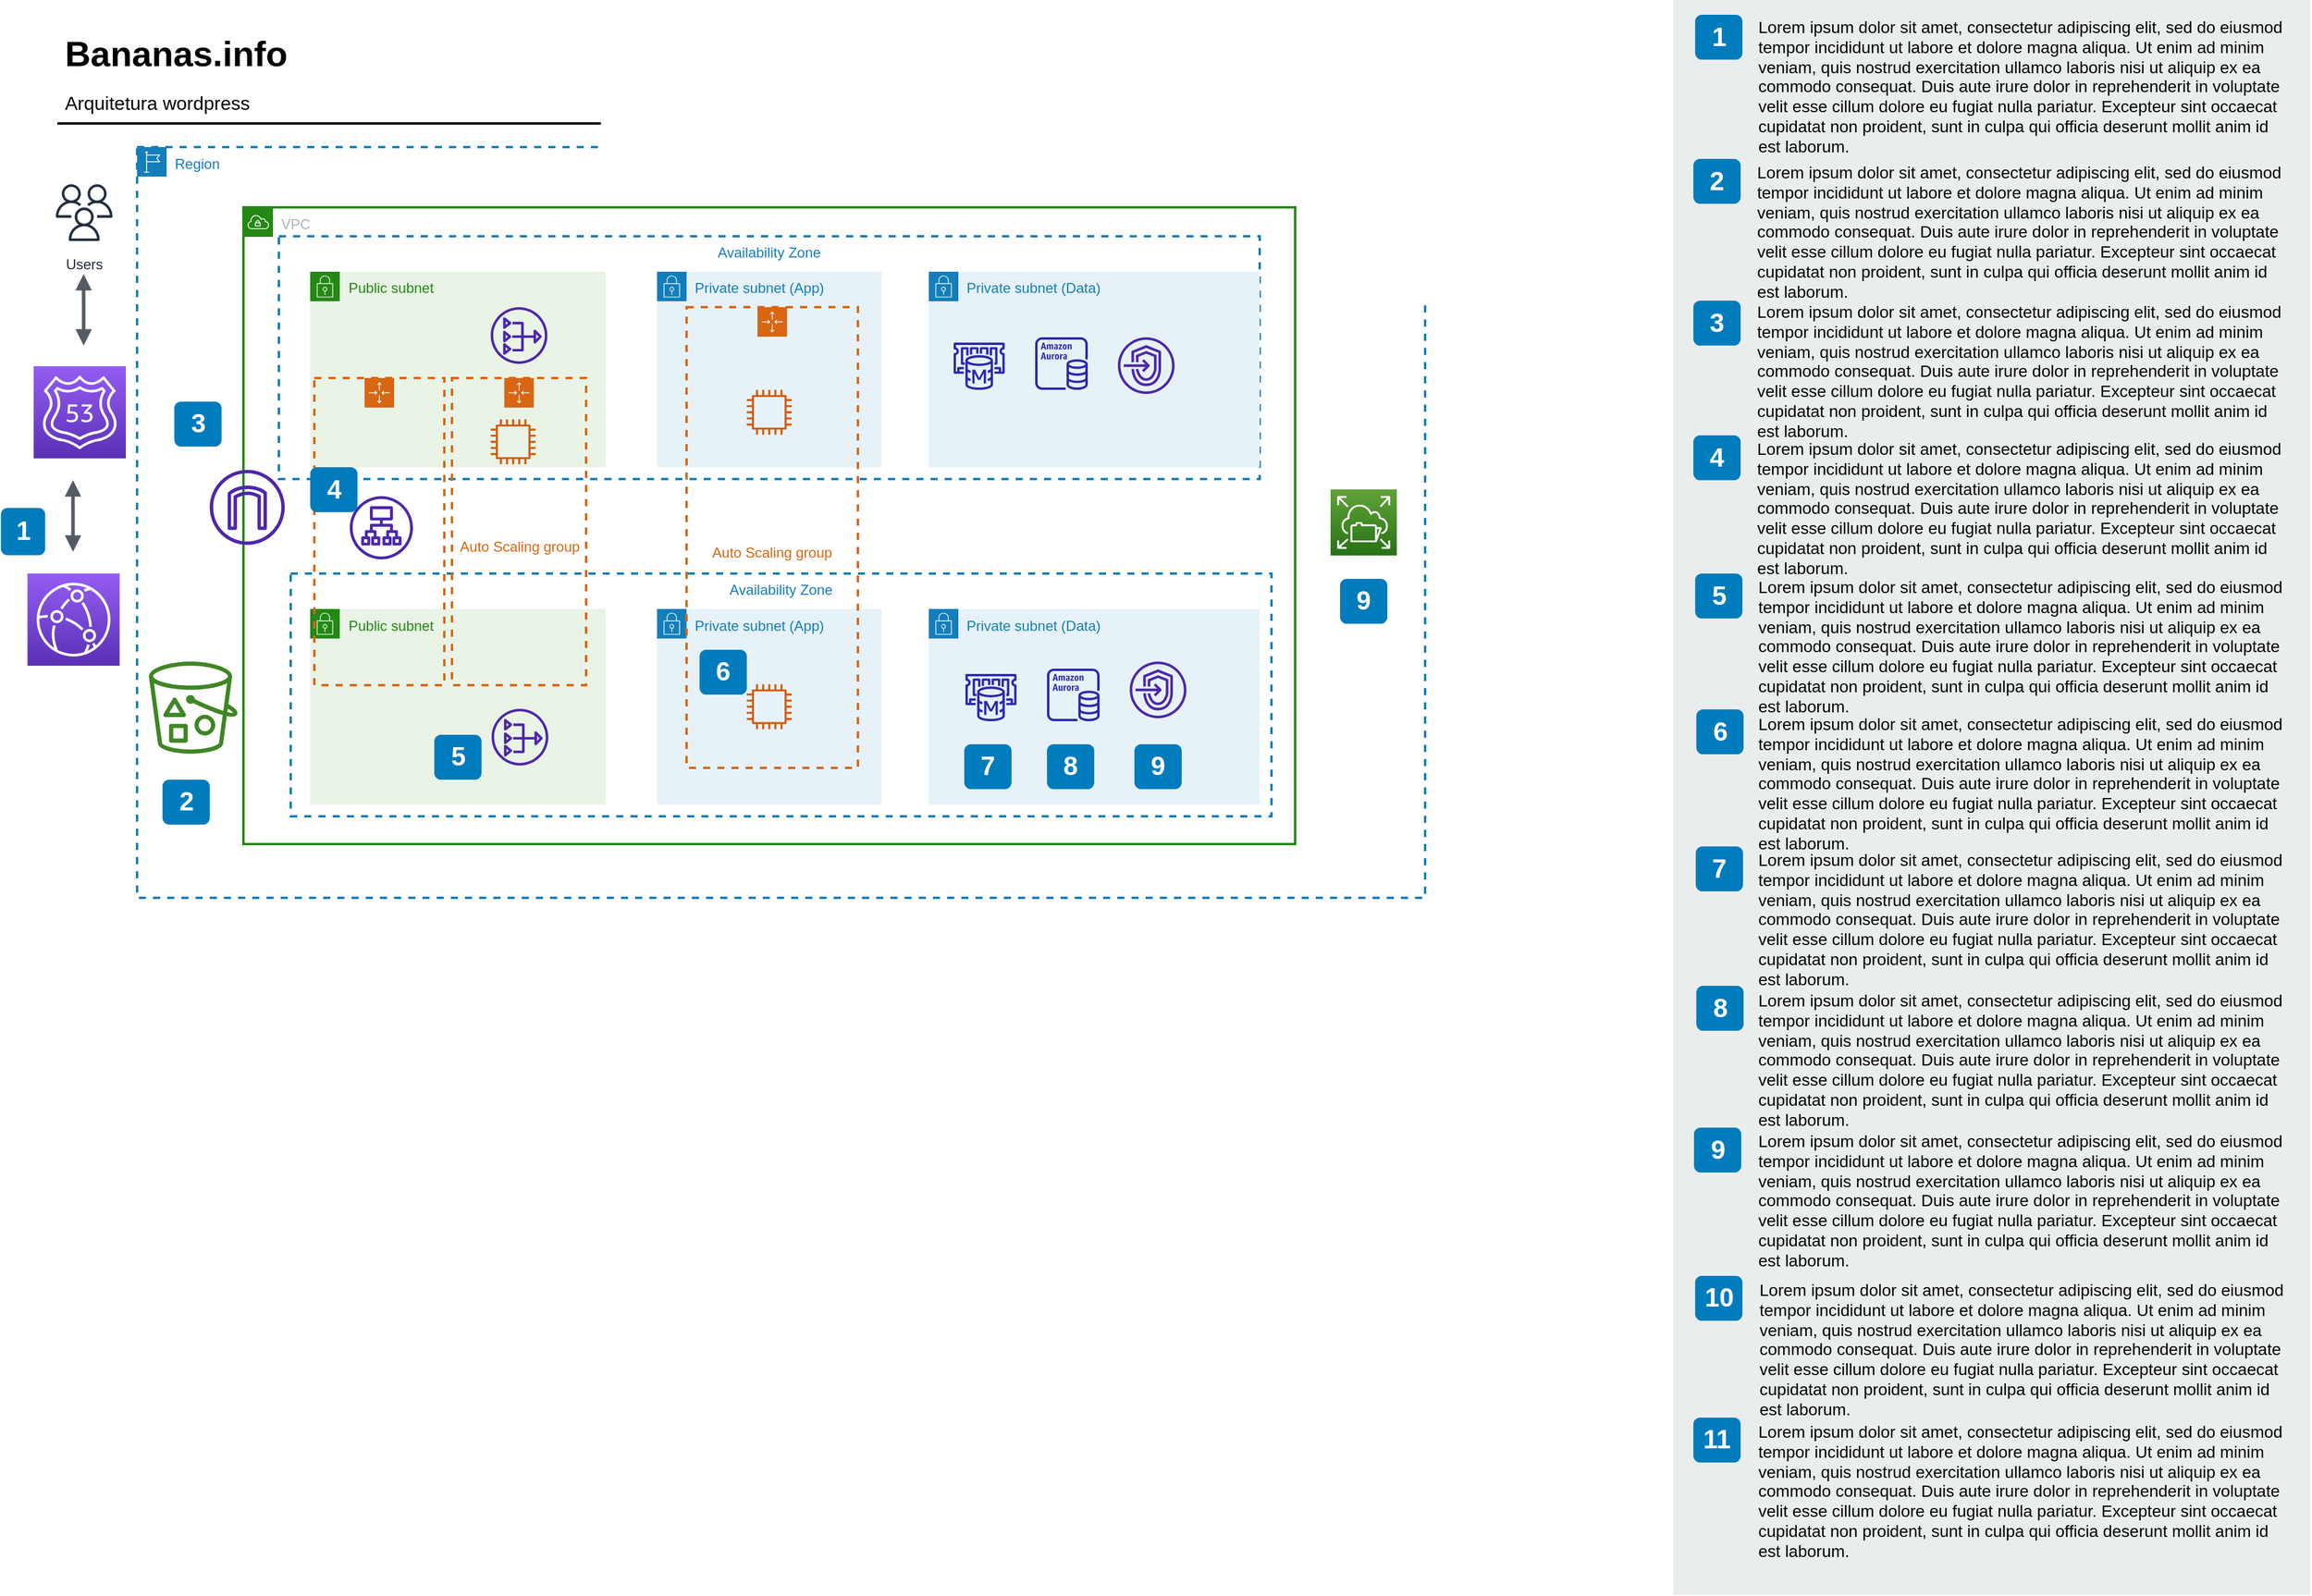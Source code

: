 <mxfile version="20.2.7" type="github">
  <diagram id="Ht1M8jgEwFfnCIfOTk4-" name="Page-1">
    <mxGraphModel dx="2946" dy="1089" grid="1" gridSize="10" guides="1" tooltips="1" connect="1" arrows="1" fold="1" page="1" pageScale="1" pageWidth="1169" pageHeight="827" math="0" shadow="0">
      <root>
        <mxCell id="0" />
        <mxCell id="1" parent="0" />
        <mxCell id="ODDjtvnDBD1kUdidFfDb-8" value="Region" style="points=[[0,0],[0.25,0],[0.5,0],[0.75,0],[1,0],[1,0.25],[1,0.5],[1,0.75],[1,1],[0.75,1],[0.5,1],[0.25,1],[0,1],[0,0.75],[0,0.5],[0,0.25]];outlineConnect=0;gradientColor=none;html=1;whiteSpace=wrap;fontSize=12;fontStyle=0;container=1;pointerEvents=0;collapsible=0;recursiveResize=0;shape=mxgraph.aws4.group;grIcon=mxgraph.aws4.group_region;strokeColor=#147EBA;fillColor=none;verticalAlign=top;align=left;spacingLeft=30;fontColor=#147EBA;dashed=1;strokeWidth=2;" vertex="1" parent="1">
          <mxGeometry x="120" y="164.5" width="1090" height="635.5" as="geometry" />
        </mxCell>
        <mxCell id="ODDjtvnDBD1kUdidFfDb-16" value="VPC" style="points=[[0,0],[0.25,0],[0.5,0],[0.75,0],[1,0],[1,0.25],[1,0.5],[1,0.75],[1,1],[0.75,1],[0.5,1],[0.25,1],[0,1],[0,0.75],[0,0.5],[0,0.25]];outlineConnect=0;gradientColor=none;html=1;whiteSpace=wrap;fontSize=12;fontStyle=0;container=1;pointerEvents=0;collapsible=0;recursiveResize=0;shape=mxgraph.aws4.group;grIcon=mxgraph.aws4.group_vpc;strokeColor=#248814;fillColor=none;verticalAlign=top;align=left;spacingLeft=30;fontColor=#AAB7B8;dashed=0;strokeWidth=2;" vertex="1" parent="ODDjtvnDBD1kUdidFfDb-8">
          <mxGeometry x="90" y="51" width="890" height="539" as="geometry" />
        </mxCell>
        <mxCell id="ODDjtvnDBD1kUdidFfDb-31" value="" style="group;strokeWidth=2;" vertex="1" connectable="0" parent="ODDjtvnDBD1kUdidFfDb-16">
          <mxGeometry x="40" y="310" width="830" height="205.5" as="geometry" />
        </mxCell>
        <mxCell id="ODDjtvnDBD1kUdidFfDb-32" value="Availability Zone" style="fillColor=none;strokeColor=#147EBA;dashed=1;verticalAlign=top;fontStyle=0;fontColor=#147EBA;strokeWidth=2;" vertex="1" parent="ODDjtvnDBD1kUdidFfDb-31">
          <mxGeometry width="830" height="205.5" as="geometry" />
        </mxCell>
        <mxCell id="ODDjtvnDBD1kUdidFfDb-33" value="Public subnet" style="points=[[0,0],[0.25,0],[0.5,0],[0.75,0],[1,0],[1,0.25],[1,0.5],[1,0.75],[1,1],[0.75,1],[0.5,1],[0.25,1],[0,1],[0,0.75],[0,0.5],[0,0.25]];outlineConnect=0;gradientColor=none;html=1;whiteSpace=wrap;fontSize=12;fontStyle=0;container=1;pointerEvents=0;collapsible=0;recursiveResize=0;shape=mxgraph.aws4.group;grIcon=mxgraph.aws4.group_security_group;grStroke=0;strokeColor=#248814;fillColor=#E9F3E6;verticalAlign=top;align=left;spacingLeft=30;fontColor=#248814;dashed=0;" vertex="1" parent="ODDjtvnDBD1kUdidFfDb-31">
          <mxGeometry x="16.5" y="30" width="250" height="165.5" as="geometry" />
        </mxCell>
        <mxCell id="ODDjtvnDBD1kUdidFfDb-34" value="Private subnet (App)" style="points=[[0,0],[0.25,0],[0.5,0],[0.75,0],[1,0],[1,0.25],[1,0.5],[1,0.75],[1,1],[0.75,1],[0.5,1],[0.25,1],[0,1],[0,0.75],[0,0.5],[0,0.25]];outlineConnect=0;gradientColor=none;html=1;whiteSpace=wrap;fontSize=12;fontStyle=0;container=1;pointerEvents=0;collapsible=0;recursiveResize=0;shape=mxgraph.aws4.group;grIcon=mxgraph.aws4.group_security_group;grStroke=0;strokeColor=#147EBA;fillColor=#E6F2F8;verticalAlign=top;align=left;spacingLeft=30;fontColor=#147EBA;dashed=0;" vertex="1" parent="ODDjtvnDBD1kUdidFfDb-31">
          <mxGeometry x="310" y="30" width="190" height="165.5" as="geometry" />
        </mxCell>
        <mxCell id="ODDjtvnDBD1kUdidFfDb-35" value="Private subnet (Data)" style="points=[[0,0],[0.25,0],[0.5,0],[0.75,0],[1,0],[1,0.25],[1,0.5],[1,0.75],[1,1],[0.75,1],[0.5,1],[0.25,1],[0,1],[0,0.75],[0,0.5],[0,0.25]];outlineConnect=0;gradientColor=none;html=1;whiteSpace=wrap;fontSize=12;fontStyle=0;container=1;pointerEvents=0;collapsible=0;recursiveResize=0;shape=mxgraph.aws4.group;grIcon=mxgraph.aws4.group_security_group;grStroke=0;strokeColor=#147EBA;fillColor=#E6F2F8;verticalAlign=top;align=left;spacingLeft=30;fontColor=#147EBA;dashed=0;" vertex="1" parent="ODDjtvnDBD1kUdidFfDb-31">
          <mxGeometry x="540" y="30" width="280" height="165.5" as="geometry" />
        </mxCell>
        <mxCell id="ODDjtvnDBD1kUdidFfDb-43" value="" style="sketch=0;outlineConnect=0;fontColor=#232F3E;gradientColor=none;fillColor=#4D27AA;strokeColor=none;dashed=0;verticalLabelPosition=bottom;verticalAlign=top;align=center;html=1;fontSize=12;fontStyle=0;aspect=fixed;pointerEvents=1;shape=mxgraph.aws4.nat_gateway;" vertex="1" parent="ODDjtvnDBD1kUdidFfDb-31">
          <mxGeometry x="170" y="114.5" width="48" height="48" as="geometry" />
        </mxCell>
        <mxCell id="ODDjtvnDBD1kUdidFfDb-47" value="" style="sketch=0;outlineConnect=0;fontColor=#232F3E;gradientColor=none;fillColor=#D45B07;strokeColor=none;dashed=0;verticalLabelPosition=bottom;verticalAlign=top;align=center;html=1;fontSize=12;fontStyle=0;aspect=fixed;pointerEvents=1;shape=mxgraph.aws4.instance2;" vertex="1" parent="ODDjtvnDBD1kUdidFfDb-31">
          <mxGeometry x="386" y="93.75" width="38" height="38" as="geometry" />
        </mxCell>
        <mxCell id="ODDjtvnDBD1kUdidFfDb-48" value="" style="sketch=0;outlineConnect=0;fontColor=#232F3E;gradientColor=none;fillColor=#2E27AD;strokeColor=none;dashed=0;verticalLabelPosition=bottom;verticalAlign=top;align=center;html=1;fontSize=12;fontStyle=0;aspect=fixed;pointerEvents=1;shape=mxgraph.aws4.elasticache_for_memcached;" vertex="1" parent="ODDjtvnDBD1kUdidFfDb-31">
          <mxGeometry x="570" y="85" width="45.22" height="40" as="geometry" />
        </mxCell>
        <mxCell id="ODDjtvnDBD1kUdidFfDb-49" value="" style="sketch=0;outlineConnect=0;fontColor=#232F3E;gradientColor=none;fillColor=#2E27AD;strokeColor=none;dashed=0;verticalLabelPosition=bottom;verticalAlign=top;align=center;html=1;fontSize=12;fontStyle=0;aspect=fixed;pointerEvents=1;shape=mxgraph.aws4.aurora_instance;" vertex="1" parent="ODDjtvnDBD1kUdidFfDb-31">
          <mxGeometry x="640" y="80.5" width="44.5" height="44.5" as="geometry" />
        </mxCell>
        <mxCell id="ODDjtvnDBD1kUdidFfDb-75" value="6" style="rounded=1;whiteSpace=wrap;html=1;fillColor=#007CBD;strokeColor=none;fontColor=#FFFFFF;fontStyle=1;fontSize=22;" vertex="1" parent="ODDjtvnDBD1kUdidFfDb-31">
          <mxGeometry x="346" y="64.5" width="40" height="38" as="geometry" />
        </mxCell>
        <mxCell id="ODDjtvnDBD1kUdidFfDb-76" value="7" style="rounded=1;whiteSpace=wrap;html=1;fillColor=#007CBD;strokeColor=none;fontColor=#FFFFFF;fontStyle=1;fontSize=22;" vertex="1" parent="ODDjtvnDBD1kUdidFfDb-31">
          <mxGeometry x="570" y="144.5" width="40" height="38" as="geometry" />
        </mxCell>
        <mxCell id="ODDjtvnDBD1kUdidFfDb-30" value="" style="group" vertex="1" connectable="0" parent="ODDjtvnDBD1kUdidFfDb-16">
          <mxGeometry x="40" y="24.5" width="830" height="468.0" as="geometry" />
        </mxCell>
        <mxCell id="ODDjtvnDBD1kUdidFfDb-29" value="Availability Zone" style="fillColor=none;strokeColor=#147EBA;dashed=1;verticalAlign=top;fontStyle=0;fontColor=#147EBA;strokeWidth=2;" vertex="1" parent="ODDjtvnDBD1kUdidFfDb-30">
          <mxGeometry x="-10" width="830" height="205.5" as="geometry" />
        </mxCell>
        <mxCell id="ODDjtvnDBD1kUdidFfDb-23" value="Public subnet" style="points=[[0,0],[0.25,0],[0.5,0],[0.75,0],[1,0],[1,0.25],[1,0.5],[1,0.75],[1,1],[0.75,1],[0.5,1],[0.25,1],[0,1],[0,0.75],[0,0.5],[0,0.25]];outlineConnect=0;gradientColor=none;html=1;whiteSpace=wrap;fontSize=12;fontStyle=0;container=1;pointerEvents=0;collapsible=0;recursiveResize=0;shape=mxgraph.aws4.group;grIcon=mxgraph.aws4.group_security_group;grStroke=0;strokeColor=#248814;fillColor=#E9F3E6;verticalAlign=top;align=left;spacingLeft=30;fontColor=#248814;dashed=0;" vertex="1" parent="ODDjtvnDBD1kUdidFfDb-30">
          <mxGeometry x="16.5" y="30" width="250" height="165.5" as="geometry" />
        </mxCell>
        <mxCell id="ODDjtvnDBD1kUdidFfDb-25" value="Private subnet (App)" style="points=[[0,0],[0.25,0],[0.5,0],[0.75,0],[1,0],[1,0.25],[1,0.5],[1,0.75],[1,1],[0.75,1],[0.5,1],[0.25,1],[0,1],[0,0.75],[0,0.5],[0,0.25]];outlineConnect=0;gradientColor=none;html=1;whiteSpace=wrap;fontSize=12;fontStyle=0;container=1;pointerEvents=0;collapsible=0;recursiveResize=0;shape=mxgraph.aws4.group;grIcon=mxgraph.aws4.group_security_group;grStroke=0;strokeColor=#147EBA;fillColor=#E6F2F8;verticalAlign=top;align=left;spacingLeft=30;fontColor=#147EBA;dashed=0;" vertex="1" parent="ODDjtvnDBD1kUdidFfDb-30">
          <mxGeometry x="310" y="30" width="190" height="165.5" as="geometry" />
        </mxCell>
        <mxCell id="ODDjtvnDBD1kUdidFfDb-27" value="Private subnet (Data)" style="points=[[0,0],[0.25,0],[0.5,0],[0.75,0],[1,0],[1,0.25],[1,0.5],[1,0.75],[1,1],[0.75,1],[0.5,1],[0.25,1],[0,1],[0,0.75],[0,0.5],[0,0.25]];outlineConnect=0;gradientColor=none;html=1;whiteSpace=wrap;fontSize=12;fontStyle=0;container=1;pointerEvents=0;collapsible=0;recursiveResize=0;shape=mxgraph.aws4.group;grIcon=mxgraph.aws4.group_security_group;grStroke=0;strokeColor=#147EBA;fillColor=#E6F2F8;verticalAlign=top;align=left;spacingLeft=30;fontColor=#147EBA;dashed=0;" vertex="1" parent="ODDjtvnDBD1kUdidFfDb-30">
          <mxGeometry x="540" y="30" width="280" height="165.5" as="geometry" />
        </mxCell>
        <mxCell id="ODDjtvnDBD1kUdidFfDb-37" value="Auto Scaling group" style="points=[[0,0],[0.25,0],[0.5,0],[0.75,0],[1,0],[1,0.25],[1,0.5],[1,0.75],[1,1],[0.75,1],[0.5,1],[0.25,1],[0,1],[0,0.75],[0,0.5],[0,0.25]];outlineConnect=0;gradientColor=none;html=1;whiteSpace=wrap;fontSize=12;fontStyle=0;container=1;pointerEvents=0;collapsible=0;recursiveResize=0;shape=mxgraph.aws4.groupCenter;grIcon=mxgraph.aws4.group_auto_scaling_group;grStroke=1;strokeColor=#D86613;fillColor=none;verticalAlign=middle;align=center;fontColor=#D86613;dashed=1;spacingTop=25;strokeWidth=2;" vertex="1" parent="ODDjtvnDBD1kUdidFfDb-30">
          <mxGeometry x="136.5" y="120" width="113.5" height="260" as="geometry" />
        </mxCell>
        <mxCell id="ODDjtvnDBD1kUdidFfDb-38" value="Auto Scaling group" style="points=[[0,0],[0.25,0],[0.5,0],[0.75,0],[1,0],[1,0.25],[1,0.5],[1,0.75],[1,1],[0.75,1],[0.5,1],[0.25,1],[0,1],[0,0.75],[0,0.5],[0,0.25]];outlineConnect=0;gradientColor=none;html=1;whiteSpace=wrap;fontSize=12;fontStyle=0;container=1;pointerEvents=0;collapsible=0;recursiveResize=0;shape=mxgraph.aws4.groupCenter;grIcon=mxgraph.aws4.group_auto_scaling_group;grStroke=1;strokeColor=#D86613;fillColor=none;verticalAlign=middle;align=center;fontColor=#D86613;dashed=1;spacingTop=25;strokeWidth=2;" vertex="1" parent="ODDjtvnDBD1kUdidFfDb-30">
          <mxGeometry x="335" y="60" width="145" height="390" as="geometry" />
        </mxCell>
        <mxCell id="ODDjtvnDBD1kUdidFfDb-39" value="" style="sketch=0;outlineConnect=0;fontColor=#232F3E;gradientColor=none;fillColor=#4D27AA;strokeColor=none;dashed=0;verticalLabelPosition=bottom;verticalAlign=top;align=center;html=1;fontSize=12;fontStyle=0;aspect=fixed;pointerEvents=1;shape=mxgraph.aws4.application_load_balancer;" vertex="1" parent="ODDjtvnDBD1kUdidFfDb-30">
          <mxGeometry x="50" y="220" width="53.5" height="53.5" as="geometry" />
        </mxCell>
        <mxCell id="ODDjtvnDBD1kUdidFfDb-41" value="" style="points=[[0,0],[0.25,0],[0.5,0],[0.75,0],[1,0],[1,0.25],[1,0.5],[1,0.75],[1,1],[0.75,1],[0.5,1],[0.25,1],[0,1],[0,0.75],[0,0.5],[0,0.25]];outlineConnect=0;gradientColor=none;html=1;whiteSpace=wrap;fontSize=12;fontStyle=0;container=1;pointerEvents=0;collapsible=0;recursiveResize=0;shape=mxgraph.aws4.groupCenter;grIcon=mxgraph.aws4.group_auto_scaling_group;grStroke=1;strokeColor=#D86613;fillColor=none;verticalAlign=top;align=center;fontColor=#D86613;dashed=1;spacingTop=25;strokeWidth=2;" vertex="1" parent="ODDjtvnDBD1kUdidFfDb-30">
          <mxGeometry x="20" y="120" width="110" height="260" as="geometry" />
        </mxCell>
        <mxCell id="ODDjtvnDBD1kUdidFfDb-42" value="" style="sketch=0;outlineConnect=0;fontColor=#232F3E;gradientColor=none;fillColor=#4D27AA;strokeColor=none;dashed=0;verticalLabelPosition=bottom;verticalAlign=top;align=center;html=1;fontSize=12;fontStyle=0;aspect=fixed;pointerEvents=1;shape=mxgraph.aws4.nat_gateway;" vertex="1" parent="ODDjtvnDBD1kUdidFfDb-30">
          <mxGeometry x="169.25" y="60" width="48" height="48" as="geometry" />
        </mxCell>
        <mxCell id="ODDjtvnDBD1kUdidFfDb-44" value="" style="sketch=0;outlineConnect=0;fontColor=#232F3E;gradientColor=none;fillColor=#2E27AD;strokeColor=none;dashed=0;verticalLabelPosition=bottom;verticalAlign=top;align=center;html=1;fontSize=12;fontStyle=0;aspect=fixed;pointerEvents=1;shape=mxgraph.aws4.elasticache_for_memcached;" vertex="1" parent="ODDjtvnDBD1kUdidFfDb-30">
          <mxGeometry x="560" y="90" width="45.22" height="40" as="geometry" />
        </mxCell>
        <mxCell id="ODDjtvnDBD1kUdidFfDb-45" value="" style="sketch=0;outlineConnect=0;fontColor=#232F3E;gradientColor=none;fillColor=#2E27AD;strokeColor=none;dashed=0;verticalLabelPosition=bottom;verticalAlign=top;align=center;html=1;fontSize=12;fontStyle=0;aspect=fixed;pointerEvents=1;shape=mxgraph.aws4.aurora_instance;" vertex="1" parent="ODDjtvnDBD1kUdidFfDb-30">
          <mxGeometry x="630" y="85.5" width="44.5" height="44.5" as="geometry" />
        </mxCell>
        <mxCell id="ODDjtvnDBD1kUdidFfDb-46" value="" style="sketch=0;outlineConnect=0;fontColor=#232F3E;gradientColor=none;fillColor=#D45B07;strokeColor=none;dashed=0;verticalLabelPosition=bottom;verticalAlign=top;align=center;html=1;fontSize=12;fontStyle=0;aspect=fixed;pointerEvents=1;shape=mxgraph.aws4.instance2;" vertex="1" parent="ODDjtvnDBD1kUdidFfDb-30">
          <mxGeometry x="386" y="130" width="38" height="38" as="geometry" />
        </mxCell>
        <mxCell id="ODDjtvnDBD1kUdidFfDb-50" value="" style="sketch=0;outlineConnect=0;fontColor=#232F3E;gradientColor=none;fillColor=#D45B07;strokeColor=none;dashed=0;verticalLabelPosition=bottom;verticalAlign=top;align=center;html=1;fontSize=12;fontStyle=0;aspect=fixed;pointerEvents=1;shape=mxgraph.aws4.instance2;" vertex="1" parent="ODDjtvnDBD1kUdidFfDb-30">
          <mxGeometry x="169.25" y="155" width="38" height="38" as="geometry" />
        </mxCell>
        <mxCell id="ODDjtvnDBD1kUdidFfDb-51" value="" style="sketch=0;outlineConnect=0;fontColor=#232F3E;gradientColor=none;fillColor=#4D27AA;strokeColor=none;dashed=0;verticalLabelPosition=bottom;verticalAlign=top;align=center;html=1;fontSize=12;fontStyle=0;aspect=fixed;pointerEvents=1;shape=mxgraph.aws4.endpoints;" vertex="1" parent="ODDjtvnDBD1kUdidFfDb-30">
          <mxGeometry x="700" y="85.5" width="48" height="48" as="geometry" />
        </mxCell>
        <mxCell id="ODDjtvnDBD1kUdidFfDb-52" value="" style="sketch=0;outlineConnect=0;fontColor=#232F3E;gradientColor=none;fillColor=#4D27AA;strokeColor=none;dashed=0;verticalLabelPosition=bottom;verticalAlign=top;align=center;html=1;fontSize=12;fontStyle=0;aspect=fixed;pointerEvents=1;shape=mxgraph.aws4.endpoints;" vertex="1" parent="ODDjtvnDBD1kUdidFfDb-30">
          <mxGeometry x="710" y="360" width="48" height="48" as="geometry" />
        </mxCell>
        <mxCell id="ODDjtvnDBD1kUdidFfDb-55" value="4" style="rounded=1;whiteSpace=wrap;html=1;fillColor=#007CBD;strokeColor=none;fontColor=#FFFFFF;fontStyle=1;fontSize=22;" vertex="1" parent="ODDjtvnDBD1kUdidFfDb-30">
          <mxGeometry x="16.5" y="195.5" width="40" height="38" as="geometry" />
        </mxCell>
        <mxCell id="ODDjtvnDBD1kUdidFfDb-56" value="5" style="rounded=1;whiteSpace=wrap;html=1;fillColor=#007CBD;strokeColor=none;fontColor=#FFFFFF;fontStyle=1;fontSize=22;" vertex="1" parent="ODDjtvnDBD1kUdidFfDb-30">
          <mxGeometry x="121.5" y="422.0" width="40" height="38" as="geometry" />
        </mxCell>
        <mxCell id="ODDjtvnDBD1kUdidFfDb-77" value="8" style="rounded=1;whiteSpace=wrap;html=1;fillColor=#007CBD;strokeColor=none;fontColor=#FFFFFF;fontStyle=1;fontSize=22;" vertex="1" parent="ODDjtvnDBD1kUdidFfDb-30">
          <mxGeometry x="640" y="430.0" width="40" height="38" as="geometry" />
        </mxCell>
        <mxCell id="ODDjtvnDBD1kUdidFfDb-78" value="9" style="rounded=1;whiteSpace=wrap;html=1;fillColor=#007CBD;strokeColor=none;fontColor=#FFFFFF;fontStyle=1;fontSize=22;" vertex="1" parent="ODDjtvnDBD1kUdidFfDb-30">
          <mxGeometry x="714" y="430.0" width="40" height="38" as="geometry" />
        </mxCell>
        <mxCell id="-QjtrjUzRDEMRZ5MF8oH-27" value="2" style="rounded=1;whiteSpace=wrap;html=1;fillColor=#007CBD;strokeColor=none;fontColor=#FFFFFF;fontStyle=1;fontSize=22;" parent="ODDjtvnDBD1kUdidFfDb-8" vertex="1">
          <mxGeometry x="21.5" y="535.5" width="40" height="38" as="geometry" />
        </mxCell>
        <mxCell id="ODDjtvnDBD1kUdidFfDb-21" value="" style="sketch=0;outlineConnect=0;fontColor=#232F3E;gradientColor=none;fillColor=#3F8624;strokeColor=none;dashed=0;verticalLabelPosition=bottom;verticalAlign=top;align=center;html=1;fontSize=12;fontStyle=0;aspect=fixed;pointerEvents=1;shape=mxgraph.aws4.bucket_with_objects;" vertex="1" parent="ODDjtvnDBD1kUdidFfDb-8">
          <mxGeometry x="10" y="435.5" width="75" height="78" as="geometry" />
        </mxCell>
        <mxCell id="ODDjtvnDBD1kUdidFfDb-22" value="" style="sketch=0;outlineConnect=0;fontColor=#232F3E;gradientColor=none;fillColor=#4D27AA;strokeColor=none;dashed=0;verticalLabelPosition=bottom;verticalAlign=top;align=center;html=1;fontSize=12;fontStyle=0;aspect=fixed;pointerEvents=1;shape=mxgraph.aws4.internet_gateway;" vertex="1" parent="ODDjtvnDBD1kUdidFfDb-8">
          <mxGeometry x="61.5" y="273.25" width="63.5" height="63.5" as="geometry" />
        </mxCell>
        <mxCell id="ODDjtvnDBD1kUdidFfDb-53" value="" style="sketch=0;points=[[0,0,0],[0.25,0,0],[0.5,0,0],[0.75,0,0],[1,0,0],[0,1,0],[0.25,1,0],[0.5,1,0],[0.75,1,0],[1,1,0],[0,0.25,0],[0,0.5,0],[0,0.75,0],[1,0.25,0],[1,0.5,0],[1,0.75,0]];outlineConnect=0;fontColor=#232F3E;gradientColor=#60A337;gradientDirection=north;fillColor=#277116;strokeColor=#ffffff;dashed=0;verticalLabelPosition=bottom;verticalAlign=top;align=center;html=1;fontSize=12;fontStyle=0;aspect=fixed;shape=mxgraph.aws4.resourceIcon;resIcon=mxgraph.aws4.elastic_file_system;" vertex="1" parent="ODDjtvnDBD1kUdidFfDb-8">
          <mxGeometry x="1010" y="289.75" width="56" height="56" as="geometry" />
        </mxCell>
        <mxCell id="ODDjtvnDBD1kUdidFfDb-54" value="3" style="rounded=1;whiteSpace=wrap;html=1;fillColor=#007CBD;strokeColor=none;fontColor=#FFFFFF;fontStyle=1;fontSize=22;" vertex="1" parent="ODDjtvnDBD1kUdidFfDb-8">
          <mxGeometry x="31.5" y="215.5" width="40" height="38" as="geometry" />
        </mxCell>
        <mxCell id="ODDjtvnDBD1kUdidFfDb-79" value="9" style="rounded=1;whiteSpace=wrap;html=1;fillColor=#007CBD;strokeColor=none;fontColor=#FFFFFF;fontStyle=1;fontSize=22;" vertex="1" parent="ODDjtvnDBD1kUdidFfDb-8">
          <mxGeometry x="1018" y="365.5" width="40" height="38" as="geometry" />
        </mxCell>
        <mxCell id="-QjtrjUzRDEMRZ5MF8oH-9" value="1" style="rounded=1;whiteSpace=wrap;html=1;fillColor=#007CBD;strokeColor=none;fontColor=#FFFFFF;fontStyle=1;fontSize=22;" parent="1" vertex="1">
          <mxGeometry x="4.75" y="470" width="37.5" height="40" as="geometry" />
        </mxCell>
        <mxCell id="-QjtrjUzRDEMRZ5MF8oH-47" value="Bananas.info" style="text;html=1;resizable=0;points=[];autosize=1;align=left;verticalAlign=top;spacingTop=-4;fontSize=30;fontStyle=1" parent="1" vertex="1">
          <mxGeometry x="56.5" y="64.5" width="210" height="40" as="geometry" />
        </mxCell>
        <mxCell id="-QjtrjUzRDEMRZ5MF8oH-48" value="Arquitetura wordpress" style="text;html=1;resizable=0;points=[];autosize=1;align=left;verticalAlign=top;spacingTop=-4;fontSize=16" parent="1" vertex="1">
          <mxGeometry x="56.5" y="114.5" width="180" height="30" as="geometry" />
        </mxCell>
        <mxCell id="SCVMTBWpLvtzJIhz15lM-1" value="" style="line;strokeWidth=2;html=1;fontSize=14;" parent="1" vertex="1">
          <mxGeometry x="52.5" y="139.5" width="1060" height="10" as="geometry" />
        </mxCell>
        <mxCell id="k1J5Uft5zTIaOylSxwT3-1" value="" style="rounded=0;whiteSpace=wrap;html=1;fillColor=#EAEDED;fontSize=22;fontColor=#FFFFFF;strokeColor=none;labelBackgroundColor=none;" parent="1" vertex="1">
          <mxGeometry x="1420" y="40" width="539" height="1350" as="geometry" />
        </mxCell>
        <mxCell id="k1J5Uft5zTIaOylSxwT3-2" value="1" style="rounded=1;whiteSpace=wrap;html=1;fillColor=#007CBD;strokeColor=none;fontColor=#FFFFFF;fontStyle=1;fontSize=22;labelBackgroundColor=none;" parent="1" vertex="1">
          <mxGeometry x="1438.5" y="52.5" width="40" height="38" as="geometry" />
        </mxCell>
        <mxCell id="k1J5Uft5zTIaOylSxwT3-3" value="2" style="rounded=1;whiteSpace=wrap;html=1;fillColor=#007CBD;strokeColor=none;fontColor=#FFFFFF;fontStyle=1;fontSize=22;labelBackgroundColor=none;" parent="1" vertex="1">
          <mxGeometry x="1437" y="174.5" width="40" height="38" as="geometry" />
        </mxCell>
        <mxCell id="k1J5Uft5zTIaOylSxwT3-4" value="3" style="rounded=1;whiteSpace=wrap;html=1;fillColor=#007CBD;strokeColor=none;fontColor=#FFFFFF;fontStyle=1;fontSize=22;labelBackgroundColor=none;" parent="1" vertex="1">
          <mxGeometry x="1437" y="294.5" width="40" height="38" as="geometry" />
        </mxCell>
        <mxCell id="k1J5Uft5zTIaOylSxwT3-5" value="4" style="rounded=1;whiteSpace=wrap;html=1;fillColor=#007CBD;strokeColor=none;fontColor=#FFFFFF;fontStyle=1;fontSize=22;labelBackgroundColor=none;" parent="1" vertex="1">
          <mxGeometry x="1437" y="408.5" width="40" height="38" as="geometry" />
        </mxCell>
        <mxCell id="k1J5Uft5zTIaOylSxwT3-6" value="5" style="rounded=1;whiteSpace=wrap;html=1;fillColor=#007CBD;strokeColor=none;fontColor=#FFFFFF;fontStyle=1;fontSize=22;labelBackgroundColor=none;" parent="1" vertex="1">
          <mxGeometry x="1438.5" y="525.5" width="40" height="38" as="geometry" />
        </mxCell>
        <mxCell id="k1J5Uft5zTIaOylSxwT3-7" value="6" style="rounded=1;whiteSpace=wrap;html=1;fillColor=#007CBD;strokeColor=none;fontColor=#FFFFFF;fontStyle=1;fontSize=22;labelBackgroundColor=none;" parent="1" vertex="1">
          <mxGeometry x="1439.5" y="640.5" width="40" height="38" as="geometry" />
        </mxCell>
        <mxCell id="k1J5Uft5zTIaOylSxwT3-8" value="7" style="rounded=1;whiteSpace=wrap;html=1;fillColor=#007CBD;strokeColor=none;fontColor=#FFFFFF;fontStyle=1;fontSize=22;labelBackgroundColor=none;" parent="1" vertex="1">
          <mxGeometry x="1439" y="756.5" width="40" height="38" as="geometry" />
        </mxCell>
        <mxCell id="k1J5Uft5zTIaOylSxwT3-9" value="8" style="rounded=1;whiteSpace=wrap;html=1;fillColor=#007CBD;strokeColor=none;fontColor=#FFFFFF;fontStyle=1;fontSize=22;labelBackgroundColor=none;" parent="1" vertex="1">
          <mxGeometry x="1439.5" y="874.5" width="40" height="38" as="geometry" />
        </mxCell>
        <mxCell id="k1J5Uft5zTIaOylSxwT3-10" value="9" style="rounded=1;whiteSpace=wrap;html=1;fillColor=#007CBD;strokeColor=none;fontColor=#FFFFFF;fontStyle=1;fontSize=22;labelBackgroundColor=none;" parent="1" vertex="1">
          <mxGeometry x="1437.5" y="994.5" width="40" height="38" as="geometry" />
        </mxCell>
        <mxCell id="k1J5Uft5zTIaOylSxwT3-11" value="&lt;span&gt;Lorem ipsum dolor sit amet, consectetur adipiscing elit, sed do eiusmod tempor incididunt ut labore et dolore magna aliqua. Ut enim ad minim veniam, quis nostrud exercitation ullamco laboris nisi ut aliquip ex ea commodo consequat. Duis aute irure dolor in reprehenderit in voluptate velit esse cillum dolore eu fugiat nulla pariatur. Excepteur sint occaecat cupidatat non proident, sunt in culpa qui officia deserunt mollit anim id est laborum.&lt;/span&gt;&lt;br&gt;" style="text;html=1;align=left;verticalAlign=top;spacingTop=-4;fontSize=14;labelBackgroundColor=none;whiteSpace=wrap;" parent="1" vertex="1">
          <mxGeometry x="1490" y="52" width="449" height="118" as="geometry" />
        </mxCell>
        <mxCell id="k1J5Uft5zTIaOylSxwT3-12" value="&lt;span&gt;Lorem ipsum dolor sit amet, consectetur adipiscing elit, sed do eiusmod tempor incididunt ut labore et dolore magna aliqua. Ut enim ad minim veniam, quis nostrud exercitation ullamco laboris nisi ut aliquip ex ea commodo consequat. Duis aute irure dolor in reprehenderit in voluptate velit esse cillum dolore eu fugiat nulla pariatur. Excepteur sint occaecat cupidatat non proident, sunt in culpa qui officia deserunt mollit anim id est laborum.&lt;/span&gt;&lt;br&gt;" style="text;html=1;align=left;verticalAlign=top;spacingTop=-4;fontSize=14;labelBackgroundColor=none;whiteSpace=wrap;" parent="1" vertex="1">
          <mxGeometry x="1489" y="175" width="450" height="115" as="geometry" />
        </mxCell>
        <mxCell id="k1J5Uft5zTIaOylSxwT3-13" value="&lt;span&gt;Lorem ipsum dolor sit amet, consectetur adipiscing elit, sed do eiusmod tempor incididunt ut labore et dolore magna aliqua. Ut enim ad minim veniam, quis nostrud exercitation ullamco laboris nisi ut aliquip ex ea commodo consequat. Duis aute irure dolor in reprehenderit in voluptate velit esse cillum dolore eu fugiat nulla pariatur. Excepteur sint occaecat cupidatat non proident, sunt in culpa qui officia deserunt mollit anim id est laborum.&lt;/span&gt;&lt;br&gt;" style="text;html=1;align=left;verticalAlign=top;spacingTop=-4;fontSize=14;labelBackgroundColor=none;whiteSpace=wrap;" parent="1" vertex="1">
          <mxGeometry x="1489" y="293" width="450" height="117" as="geometry" />
        </mxCell>
        <mxCell id="k1J5Uft5zTIaOylSxwT3-14" value="&lt;span&gt;Lorem ipsum dolor sit amet, consectetur adipiscing elit, sed do eiusmod tempor incididunt ut labore et dolore magna aliqua. Ut enim ad minim veniam, quis nostrud exercitation ullamco laboris nisi ut aliquip ex ea commodo consequat. Duis aute irure dolor in reprehenderit in voluptate velit esse cillum dolore eu fugiat nulla pariatur. Excepteur sint occaecat cupidatat non proident, sunt in culpa qui officia deserunt mollit anim id est laborum.&lt;/span&gt;&lt;br&gt;" style="text;html=1;align=left;verticalAlign=top;spacingTop=-4;fontSize=14;labelBackgroundColor=none;whiteSpace=wrap;" parent="1" vertex="1">
          <mxGeometry x="1489" y="409" width="450" height="121" as="geometry" />
        </mxCell>
        <mxCell id="k1J5Uft5zTIaOylSxwT3-15" value="&lt;span&gt;Lorem ipsum dolor sit amet, consectetur adipiscing elit, sed do eiusmod tempor incididunt ut labore et dolore magna aliqua. Ut enim ad minim veniam, quis nostrud exercitation ullamco laboris nisi ut aliquip ex ea commodo consequat. Duis aute irure dolor in reprehenderit in voluptate velit esse cillum dolore eu fugiat nulla pariatur. Excepteur sint occaecat cupidatat non proident, sunt in culpa qui officia deserunt mollit anim id est laborum.&lt;/span&gt;&lt;br&gt;" style="text;html=1;align=left;verticalAlign=top;spacingTop=-4;fontSize=14;labelBackgroundColor=none;whiteSpace=wrap;" parent="1" vertex="1">
          <mxGeometry x="1490" y="526" width="449" height="114" as="geometry" />
        </mxCell>
        <mxCell id="k1J5Uft5zTIaOylSxwT3-16" value="&lt;span&gt;Lorem ipsum dolor sit amet, consectetur adipiscing elit, sed do eiusmod tempor incididunt ut labore et dolore magna aliqua. Ut enim ad minim veniam, quis nostrud exercitation ullamco laboris nisi ut aliquip ex ea commodo consequat. Duis aute irure dolor in reprehenderit in voluptate velit esse cillum dolore eu fugiat nulla pariatur. Excepteur sint occaecat cupidatat non proident, sunt in culpa qui officia deserunt mollit anim id est laborum.&lt;/span&gt;&lt;br&gt;" style="text;html=1;align=left;verticalAlign=top;spacingTop=-4;fontSize=14;labelBackgroundColor=none;whiteSpace=wrap;" parent="1" vertex="1">
          <mxGeometry x="1490" y="642" width="450" height="118" as="geometry" />
        </mxCell>
        <mxCell id="k1J5Uft5zTIaOylSxwT3-17" value="&lt;span&gt;Lorem ipsum dolor sit amet, consectetur adipiscing elit, sed do eiusmod tempor incididunt ut labore et dolore magna aliqua. Ut enim ad minim veniam, quis nostrud exercitation ullamco laboris nisi ut aliquip ex ea commodo consequat. Duis aute irure dolor in reprehenderit in voluptate velit esse cillum dolore eu fugiat nulla pariatur. Excepteur sint occaecat cupidatat non proident, sunt in culpa qui officia deserunt mollit anim id est laborum.&lt;/span&gt;&lt;br&gt;" style="text;html=1;align=left;verticalAlign=top;spacingTop=-4;fontSize=14;labelBackgroundColor=none;whiteSpace=wrap;" parent="1" vertex="1">
          <mxGeometry x="1490" y="757" width="449" height="113" as="geometry" />
        </mxCell>
        <mxCell id="k1J5Uft5zTIaOylSxwT3-18" value="&lt;span&gt;Lorem ipsum dolor sit amet, consectetur adipiscing elit, sed do eiusmod tempor incididunt ut labore et dolore magna aliqua. Ut enim ad minim veniam, quis nostrud exercitation ullamco laboris nisi ut aliquip ex ea commodo consequat. Duis aute irure dolor in reprehenderit in voluptate velit esse cillum dolore eu fugiat nulla pariatur. Excepteur sint occaecat cupidatat non proident, sunt in culpa qui officia deserunt mollit anim id est laborum.&lt;/span&gt;&lt;br&gt;" style="text;html=1;align=left;verticalAlign=top;spacingTop=-4;fontSize=14;labelBackgroundColor=none;whiteSpace=wrap;" parent="1" vertex="1">
          <mxGeometry x="1490" y="876" width="449" height="124" as="geometry" />
        </mxCell>
        <mxCell id="k1J5Uft5zTIaOylSxwT3-19" value="&lt;span&gt;Lorem ipsum dolor sit amet, consectetur adipiscing elit, sed do eiusmod tempor incididunt ut labore et dolore magna aliqua. Ut enim ad minim veniam, quis nostrud exercitation ullamco laboris nisi ut aliquip ex ea commodo consequat. Duis aute irure dolor in reprehenderit in voluptate velit esse cillum dolore eu fugiat nulla pariatur. Excepteur sint occaecat cupidatat non proident, sunt in culpa qui officia deserunt mollit anim id est laborum.&lt;/span&gt;&lt;br&gt;" style="text;html=1;align=left;verticalAlign=top;spacingTop=-4;fontSize=14;labelBackgroundColor=none;whiteSpace=wrap;" parent="1" vertex="1">
          <mxGeometry x="1490" y="995" width="449" height="115" as="geometry" />
        </mxCell>
        <mxCell id="k1J5Uft5zTIaOylSxwT3-22" value="10" style="rounded=1;whiteSpace=wrap;html=1;fillColor=#007CBD;strokeColor=none;fontColor=#FFFFFF;fontStyle=1;fontSize=22;labelBackgroundColor=none;" parent="1" vertex="1">
          <mxGeometry x="1438.5" y="1120" width="40" height="38" as="geometry" />
        </mxCell>
        <mxCell id="k1J5Uft5zTIaOylSxwT3-23" value="&lt;span&gt;Lorem ipsum dolor sit amet, consectetur adipiscing elit, sed do eiusmod tempor incididunt ut labore et dolore magna aliqua. Ut enim ad minim veniam, quis nostrud exercitation ullamco laboris nisi ut aliquip ex ea commodo consequat. Duis aute irure dolor in reprehenderit in voluptate velit esse cillum dolore eu fugiat nulla pariatur. Excepteur sint occaecat cupidatat non proident, sunt in culpa qui officia deserunt mollit anim id est laborum.&lt;/span&gt;&lt;br&gt;" style="text;html=1;align=left;verticalAlign=top;spacingTop=-4;fontSize=14;labelBackgroundColor=none;whiteSpace=wrap;" parent="1" vertex="1">
          <mxGeometry x="1491" y="1120.5" width="449" height="115" as="geometry" />
        </mxCell>
        <mxCell id="k1J5Uft5zTIaOylSxwT3-24" value="11" style="rounded=1;whiteSpace=wrap;html=1;fillColor=#007CBD;strokeColor=none;fontColor=#FFFFFF;fontStyle=1;fontSize=22;labelBackgroundColor=none;" parent="1" vertex="1">
          <mxGeometry x="1437" y="1240" width="40" height="38" as="geometry" />
        </mxCell>
        <mxCell id="k1J5Uft5zTIaOylSxwT3-25" value="&lt;span&gt;Lorem ipsum dolor sit amet, consectetur adipiscing elit, sed do eiusmod tempor incididunt ut labore et dolore magna aliqua. Ut enim ad minim veniam, quis nostrud exercitation ullamco laboris nisi ut aliquip ex ea commodo consequat. Duis aute irure dolor in reprehenderit in voluptate velit esse cillum dolore eu fugiat nulla pariatur. Excepteur sint occaecat cupidatat non proident, sunt in culpa qui officia deserunt mollit anim id est laborum.&lt;/span&gt;&lt;br&gt;" style="text;html=1;align=left;verticalAlign=top;spacingTop=-4;fontSize=14;labelBackgroundColor=none;whiteSpace=wrap;" parent="1" vertex="1">
          <mxGeometry x="1489.5" y="1240.5" width="449" height="115" as="geometry" />
        </mxCell>
        <mxCell id="ODDjtvnDBD1kUdidFfDb-14" value="" style="edgeStyle=orthogonalEdgeStyle;html=1;endArrow=block;elbow=vertical;startArrow=block;startFill=1;endFill=1;strokeColor=#545B64;rounded=0;strokeWidth=3;exitX=0.5;exitY=1;exitDx=0;exitDy=0;exitPerimeter=0;" edge="1" parent="1">
          <mxGeometry width="100" relative="1" as="geometry">
            <mxPoint x="65.75" y="446.5" as="sourcePoint" />
            <mxPoint x="65.8" y="507" as="targetPoint" />
            <Array as="points" />
          </mxGeometry>
        </mxCell>
        <mxCell id="ODDjtvnDBD1kUdidFfDb-15" value="" style="edgeStyle=orthogonalEdgeStyle;html=1;endArrow=block;elbow=vertical;startArrow=block;startFill=1;endFill=1;strokeColor=#545B64;rounded=0;strokeWidth=3;exitX=0.5;exitY=1;exitDx=0;exitDy=0;exitPerimeter=0;" edge="1" parent="1">
          <mxGeometry width="100" relative="1" as="geometry">
            <mxPoint x="74.75" y="272" as="sourcePoint" />
            <mxPoint x="74.8" y="332.5" as="targetPoint" />
            <Array as="points" />
          </mxGeometry>
        </mxCell>
        <mxCell id="ODDjtvnDBD1kUdidFfDb-18" value="Users" style="sketch=0;outlineConnect=0;fontColor=#232F3E;gradientColor=none;strokeColor=#232F3E;fillColor=#ffffff;dashed=0;verticalLabelPosition=bottom;verticalAlign=top;align=center;html=1;fontSize=12;fontStyle=0;aspect=fixed;shape=mxgraph.aws4.resourceIcon;resIcon=mxgraph.aws4.users;" vertex="1" parent="1">
          <mxGeometry x="45.25" y="190" width="60" height="60" as="geometry" />
        </mxCell>
        <mxCell id="ODDjtvnDBD1kUdidFfDb-19" value="" style="sketch=0;points=[[0,0,0],[0.25,0,0],[0.5,0,0],[0.75,0,0],[1,0,0],[0,1,0],[0.25,1,0],[0.5,1,0],[0.75,1,0],[1,1,0],[0,0.25,0],[0,0.5,0],[0,0.75,0],[1,0.25,0],[1,0.5,0],[1,0.75,0]];outlineConnect=0;fontColor=#232F3E;gradientColor=#945DF2;gradientDirection=north;fillColor=#5A30B5;strokeColor=#ffffff;dashed=0;verticalLabelPosition=bottom;verticalAlign=top;align=center;html=1;fontSize=12;fontStyle=0;aspect=fixed;shape=mxgraph.aws4.resourceIcon;resIcon=mxgraph.aws4.route_53;" vertex="1" parent="1">
          <mxGeometry x="32.5" y="350" width="78" height="78" as="geometry" />
        </mxCell>
        <mxCell id="ODDjtvnDBD1kUdidFfDb-20" value="" style="sketch=0;points=[[0,0,0],[0.25,0,0],[0.5,0,0],[0.75,0,0],[1,0,0],[0,1,0],[0.25,1,0],[0.5,1,0],[0.75,1,0],[1,1,0],[0,0.25,0],[0,0.5,0],[0,0.75,0],[1,0.25,0],[1,0.5,0],[1,0.75,0]];outlineConnect=0;fontColor=#232F3E;gradientColor=#945DF2;gradientDirection=north;fillColor=#5A30B5;strokeColor=#ffffff;dashed=0;verticalLabelPosition=bottom;verticalAlign=top;align=center;html=1;fontSize=12;fontStyle=0;aspect=fixed;shape=mxgraph.aws4.resourceIcon;resIcon=mxgraph.aws4.cloudfront;" vertex="1" parent="1">
          <mxGeometry x="27.25" y="525.5" width="78" height="78" as="geometry" />
        </mxCell>
      </root>
    </mxGraphModel>
  </diagram>
</mxfile>
